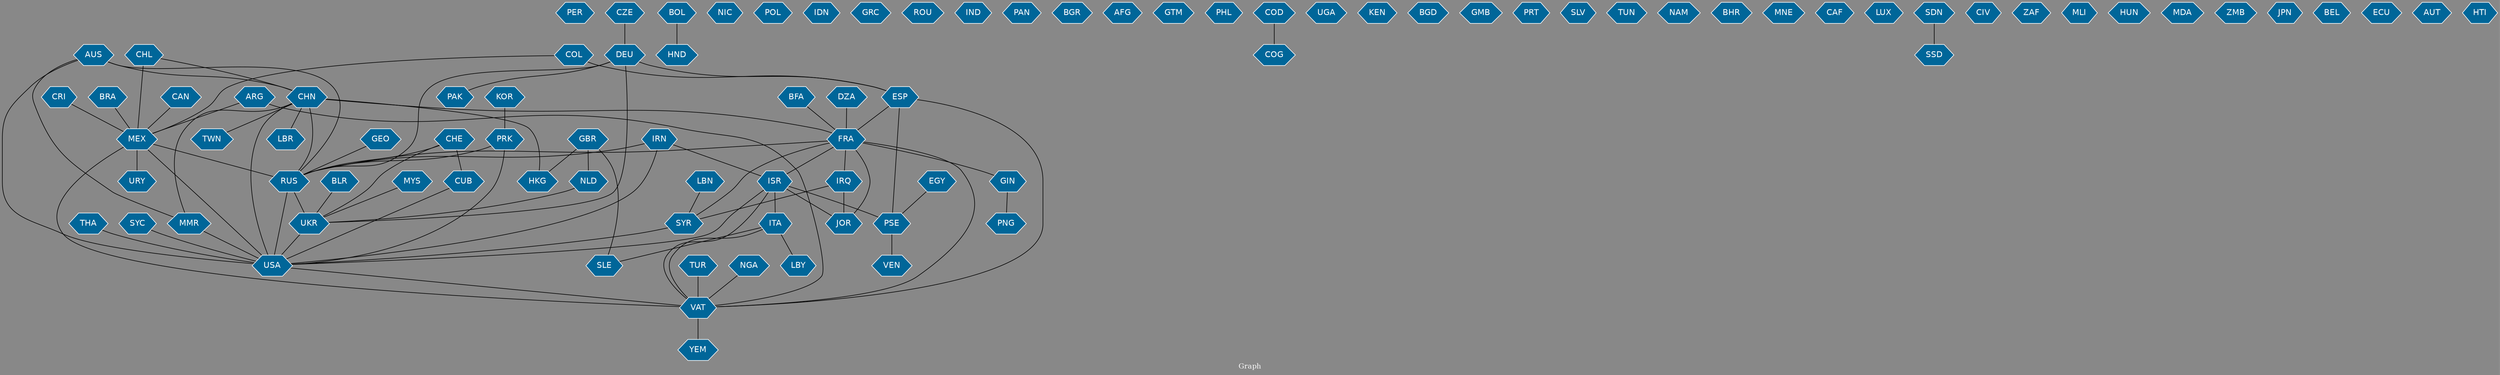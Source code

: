 // Countries together in item graph
graph {
	graph [bgcolor="#888888" fontcolor=white fontsize=12 label="Graph" outputorder=edgesfirst overlap=prism]
	node [color=white fillcolor="#006699" fontcolor=white fontname=Helvetica shape=hexagon style=filled]
	edge [arrowhead=open color=black fontcolor=white fontname=Courier fontsize=12]
		PER [label=PER]
		THA [label=THA]
		HND [label=HND]
		CUB [label=CUB]
		GIN [label=GIN]
		COL [label=COL]
		UKR [label=UKR]
		USA [label=USA]
		SYR [label=SYR]
		VAT [label=VAT]
		IRQ [label=IRQ]
		DEU [label=DEU]
		CHL [label=CHL]
		ESP [label=ESP]
		MEX [label=MEX]
		BFA [label=BFA]
		MMR [label=MMR]
		FRA [label=FRA]
		RUS [label=RUS]
		IRN [label=IRN]
		CHN [label=CHN]
		PRK [label=PRK]
		PAK [label=PAK]
		ITA [label=ITA]
		GBR [label=GBR]
		AUS [label=AUS]
		EGY [label=EGY]
		PSE [label=PSE]
		URY [label=URY]
		NIC [label=NIC]
		ISR [label=ISR]
		TUR [label=TUR]
		POL [label=POL]
		MYS [label=MYS]
		IDN [label=IDN]
		LBY [label=LBY]
		GRC [label=GRC]
		TWN [label=TWN]
		CZE [label=CZE]
		SLE [label=SLE]
		ROU [label=ROU]
		IND [label=IND]
		BOL [label=BOL]
		PAN [label=PAN]
		BGR [label=BGR]
		AFG [label=AFG]
		GTM [label=GTM]
		VEN [label=VEN]
		PHL [label=PHL]
		DZA [label=DZA]
		COG [label=COG]
		CRI [label=CRI]
		UGA [label=UGA]
		HKG [label=HKG]
		KEN [label=KEN]
		NGA [label=NGA]
		LBR [label=LBR]
		BGD [label=BGD]
		BRA [label=BRA]
		ARG [label=ARG]
		KOR [label=KOR]
		GMB [label=GMB]
		NLD [label=NLD]
		GEO [label=GEO]
		JOR [label=JOR]
		CHE [label=CHE]
		PRT [label=PRT]
		SLV [label=SLV]
		PNG [label=PNG]
		SYC [label=SYC]
		BLR [label=BLR]
		TUN [label=TUN]
		NAM [label=NAM]
		YEM [label=YEM]
		LBN [label=LBN]
		BHR [label=BHR]
		MNE [label=MNE]
		CAF [label=CAF]
		CAN [label=CAN]
		LUX [label=LUX]
		SDN [label=SDN]
		CIV [label=CIV]
		COD [label=COD]
		ZAF [label=ZAF]
		MLI [label=MLI]
		HUN [label=HUN]
		MDA [label=MDA]
		ZMB [label=ZMB]
		JPN [label=JPN]
		BEL [label=BEL]
		ECU [label=ECU]
		AUT [label=AUT]
		HTI [label=HTI]
		SSD [label=SSD]
			COL -- ESP [weight=2]
			ESP -- PSE [weight=2]
			USA -- VAT [weight=1]
			CHE -- RUS [weight=1]
			MEX -- URY [weight=1]
			ARG -- VAT [weight=3]
			TUR -- VAT [weight=10]
			SYC -- USA [weight=1]
			IRN -- ISR [weight=1]
			CHE -- CUB [weight=2]
			FRA -- JOR [weight=2]
			SDN -- SSD [weight=1]
			NLD -- UKR [weight=1]
			CZE -- DEU [weight=1]
			PSE -- VEN [weight=1]
			KOR -- PRK [weight=2]
			ISR -- ITA [weight=1]
			DEU -- RUS [weight=2]
			BRA -- MEX [weight=1]
			CHN -- USA [weight=3]
			AUS -- USA [weight=1]
			EGY -- PSE [weight=1]
			PRK -- USA [weight=2]
			GBR -- HKG [weight=1]
			CHN -- TWN [weight=1]
			DEU -- ESP [weight=2]
			ISR -- VAT [weight=2]
			THA -- USA [weight=1]
			DZA -- FRA [weight=1]
			BLR -- UKR [weight=1]
			GBR -- SLE [weight=1]
			CHL -- CHN [weight=2]
			CHE -- UKR [weight=1]
			UKR -- USA [weight=2]
			IRQ -- SYR [weight=3]
			LBN -- SYR [weight=1]
			ISR -- USA [weight=1]
			MYS -- UKR [weight=1]
			COL -- MEX [weight=1]
			ESP -- VAT [weight=3]
			CHL -- MEX [weight=5]
			IRN -- RUS [weight=1]
			GIN -- PNG [weight=1]
			ISR -- PSE [weight=15]
			CUB -- USA [weight=1]
			MEX -- RUS [weight=1]
			ESP -- FRA [weight=1]
			CHN -- FRA [weight=1]
			CHN -- RUS [weight=5]
			CHN -- MMR [weight=1]
			BFA -- FRA [weight=1]
			FRA -- SYR [weight=1]
			CRI -- MEX [weight=1]
			MEX -- USA [weight=4]
			GBR -- NLD [weight=1]
			RUS -- UKR [weight=14]
			MMR -- USA [weight=2]
			FRA -- RUS [weight=1]
			IRN -- USA [weight=2]
			NGA -- VAT [weight=1]
			MEX -- VAT [weight=1]
			DEU -- PAK [weight=1]
			COD -- COG [weight=2]
			GEO -- RUS [weight=1]
			SYR -- USA [weight=2]
			DEU -- UKR [weight=2]
			ISR -- JOR [weight=2]
			ITA -- LBY [weight=2]
			CHN -- LBR [weight=1]
			FRA -- IRQ [weight=1]
			FRA -- VAT [weight=1]
			IRQ -- JOR [weight=1]
			AUS -- RUS [weight=1]
			ITA -- VAT [weight=2]
			ARG -- MEX [weight=1]
			RUS -- USA [weight=3]
			CAN -- MEX [weight=1]
			BOL -- HND [weight=1]
			FRA -- ISR [weight=1]
			ITA -- SLE [weight=1]
			AUS -- MMR [weight=1]
			PRK -- RUS [weight=2]
			AUS -- CHN [weight=2]
			FRA -- GIN [weight=1]
			VAT -- YEM [weight=1]
			CHN -- HKG [weight=1]
}